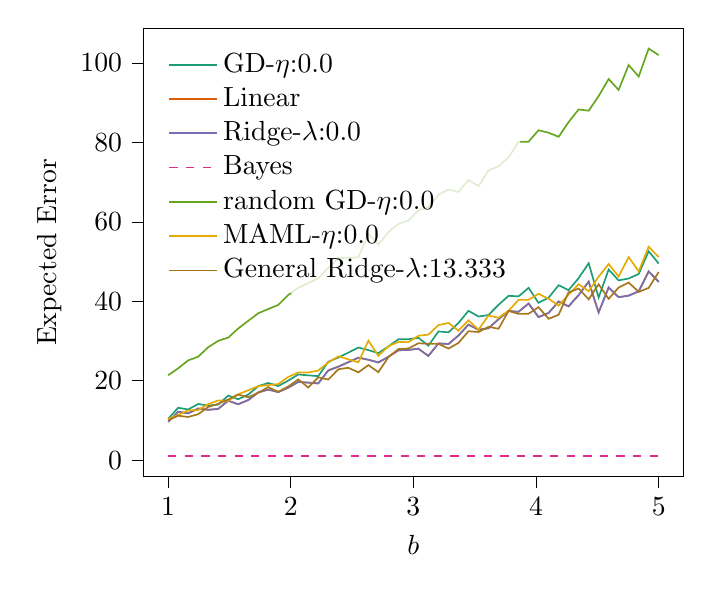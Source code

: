 % This file was created with tikzplotlib v0.10.1.
\begin{tikzpicture}

\definecolor{chocolate217952}{RGB}{217,95,2}
\definecolor{darkcyan27158119}{RGB}{27,158,119}
\definecolor{darkgoldenrod16611829}{RGB}{166,118,29}
\definecolor{darkgray176}{RGB}{176,176,176}
\definecolor{deeppink23141138}{RGB}{231,41,138}
\definecolor{lightslategray117112179}{RGB}{117,112,179}
\definecolor{olivedrab10216630}{RGB}{102,166,30}
\definecolor{orange2301712}{RGB}{230,171,2}

\begin{axis}[
legend cell align={left},
legend style={
  fill opacity=0.8,
  draw opacity=1,
  text opacity=1,
  at={(0.03,0.97)},
  anchor=north west,
  draw=none
},
tick align=outside,
tick pos=left,
x grid style={darkgray176},
xlabel={\(\displaystyle b\)},
xmin=0.8, xmax=5.2,
xtick style={color=black},
y grid style={darkgray176},
ylabel={Expected Error},
ymin=-4.13, ymax=108.728,
ytick style={color=black}
]
\addplot [semithick, darkcyan27158119]
table {%
1 10.388
1.082 13.19
1.163 12.759
1.245 14.133
1.327 13.722
1.408 13.986
1.49 16.247
1.571 15.325
1.653 16.494
1.735 18.624
1.816 19.436
1.898 18.648
1.98 20.023
2.061 21.567
2.143 21.334
2.224 21.144
2.306 24.776
2.388 25.825
2.469 27.053
2.551 28.347
2.633 27.708
2.714 26.927
2.796 28.628
2.878 30.436
2.959 30.444
3.041 30.798
3.122 28.812
3.204 32.387
3.286 32.177
3.367 34.514
3.449 37.593
3.531 36.147
3.612 36.538
3.694 39.107
3.776 41.364
3.857 41.225
3.939 43.37
4.02 39.609
4.102 40.897
4.184 44.027
4.265 42.794
4.347 45.819
4.429 49.564
4.51 40.932
4.592 47.978
4.673 45.255
4.755 45.725
4.837 46.877
4.918 52.576
5 49.499
};
\addlegendentry{GD-$\eta$:0.0}
\addplot [semithick, chocolate217952]
table {%
1 9.64
1.082 12.191
1.163 11.772
1.245 12.997
1.327 12.676
1.408 12.893
1.49 14.962
1.571 14.074
1.653 15.117
1.735 17.046
1.816 17.767
1.898 17.129
1.98 18.263
2.061 19.691
2.143 19.513
2.224 19.314
2.306 22.588
2.388 23.534
2.469 24.659
2.551 25.797
2.633 25.266
2.714 24.594
2.796 26.017
2.878 27.662
2.959 27.745
3.041 28.049
3.122 26.23
3.204 29.377
3.286 29.237
3.367 31.367
3.449 34.111
3.531 32.821
3.612 33.208
3.694 35.478
3.776 37.546
3.857 37.349
3.939 39.422
4.02 36.01
4.102 37.049
4.184 39.944
4.265 38.716
4.347 41.547
4.429 44.951
4.51 37.177
4.592 43.481
4.673 41.026
4.755 41.406
4.837 42.495
4.918 47.527
5 44.88
};
\addlegendentry{Linear}
\addplot [semithick, lightslategray117112179]
table {%
1 9.64
1.082 12.191
1.163 11.772
1.245 12.997
1.327 12.676
1.408 12.893
1.49 14.962
1.571 14.074
1.653 15.117
1.735 17.046
1.816 17.767
1.898 17.129
1.98 18.263
2.061 19.691
2.143 19.513
2.224 19.314
2.306 22.588
2.388 23.534
2.469 24.659
2.551 25.797
2.633 25.266
2.714 24.594
2.796 26.017
2.878 27.662
2.959 27.745
3.041 28.049
3.122 26.23
3.204 29.377
3.286 29.237
3.367 31.367
3.449 34.111
3.531 32.821
3.612 33.208
3.694 35.478
3.776 37.546
3.857 37.349
3.939 39.422
4.02 36.01
4.102 37.049
4.184 39.944
4.265 38.716
4.347 41.547
4.429 44.951
4.51 37.177
4.592 43.481
4.673 41.026
4.755 41.406
4.837 42.495
4.918 47.527
5 44.88
};
\addlegendentry{Ridge-$\lambda$:0.0}
\addplot [semithick, deeppink23141138, dashed]
table {%
1 1.0
1.082 1.0
1.163 1.0
1.245 1.0
1.327 1.0
1.408 1.0
1.49 1.0
1.571 1.0
1.653 1.0
1.735 1.0
1.816 1.0
1.898 1.0
1.98 1.0
2.061 1.0
2.143 1.0
2.224 1.0
2.306 1.0
2.388 1.0
2.469 1.0
2.551 1.0
2.633 1.0
2.714 1.0
2.796 1.0
2.878 1.0
2.959 1.0
3.041 1.0
3.122 1.0
3.204 1.0
3.286 1.0
3.367 1.0
3.449 1.0
3.531 1.0
3.612 1.0
3.694 1.0
3.776 1.0
3.857 1.0
3.939 1.0
4.02 1.0
4.102 1.0
4.184 1.0
4.265 1.0
4.347 1.0
4.429 1.0
4.51 1.0
4.592 1.0
4.673 1.0
4.755 1.0
4.837 1.0
4.918 1.0
5 1.0
};
\addlegendentry{Bayes}
\addplot [semithick, olivedrab10216630]
table {%
1 21.359
1.082 23.122
1.163 25.096
1.245 26.044
1.327 28.428
1.408 30.035
1.49 30.846
1.571 33.13
1.653 35.058
1.735 36.979
1.816 38.027
1.898 39.079
1.98 41.588
2.061 43.379
2.143 44.608
2.224 45.744
2.306 48.4
2.388 50.83
2.469 50.98
2.551 51.048
2.633 57.024
2.714 54.285
2.796 57.41
2.878 59.448
2.959 60.299
3.041 62.884
3.122 63.699
3.204 66.787
3.286 68.125
3.367 67.515
3.449 70.515
3.531 68.994
3.612 72.943
3.694 73.985
3.776 76.243
3.857 80.102
3.939 80.17
4.02 83.037
4.102 82.43
4.184 81.396
4.265 85.084
4.347 88.287
4.429 87.966
4.51 91.636
4.592 95.944
4.673 93.194
4.755 99.455
4.837 96.561
4.918 103.598
5 101.948
};
\addlegendentry{random GD-$\eta$:0.0}
\addplot [semithick, orange2301712]
table {%
1 10.4
1.082 11.367
1.163 12.526
1.245 12.603
1.327 14.106
1.408 15.015
1.49 14.953
1.571 16.569
1.653 17.579
1.735 18.628
1.816 18.891
1.898 19.15
1.98 20.941
2.061 22.077
2.143 22.046
2.224 22.564
2.306 24.585
2.388 26.127
2.469 25.382
2.551 24.619
2.633 30.074
2.714 26.255
2.796 28.656
2.878 29.773
2.959 29.689
3.041 31.311
3.122 31.591
3.204 33.98
3.286 34.551
3.367 32.598
3.449 35.203
3.531 32.841
3.612 36.41
3.694 35.836
3.776 37.631
3.857 40.334
3.939 40.357
4.02 41.876
4.102 40.636
4.184 38.918
4.265 41.657
4.347 44.296
4.429 42.53
4.51 46.175
4.592 49.372
4.673 46.223
4.755 51.111
4.837 47.531
4.918 53.724
5 51.115
};
\addlegendentry{MAML-$\eta$:0.0}
\addplot [semithick, darkgoldenrod16611829]
table {%
1 10.001
1.082 11.183
1.163 10.861
1.245 11.563
1.327 13.38
1.408 14.18
1.49 15.275
1.571 16.502
1.653 15.822
1.735 16.968
1.816 18.383
1.898 17.201
1.98 18.555
2.061 20.31
2.143 18.296
2.224 20.849
2.306 20.294
2.388 22.885
2.469 23.254
2.551 22.103
2.633 23.925
2.714 22.149
2.796 25.948
2.878 27.96
2.959 28.116
3.041 29.416
3.122 29.285
3.204 29.256
3.286 28.087
3.367 29.5
3.449 32.448
3.531 32.258
3.612 33.559
3.694 33.078
3.776 37.561
3.857 36.81
3.939 36.846
4.02 38.498
4.102 35.582
4.184 36.601
4.265 42.237
4.347 43.192
4.429 40.489
4.51 44.271
4.592 40.602
4.673 43.453
4.755 44.705
4.837 42.358
4.918 43.353
5 47.36
};
\addlegendentry{General Ridge-$\lambda$:13.333}
\end{axis}

\end{tikzpicture}
